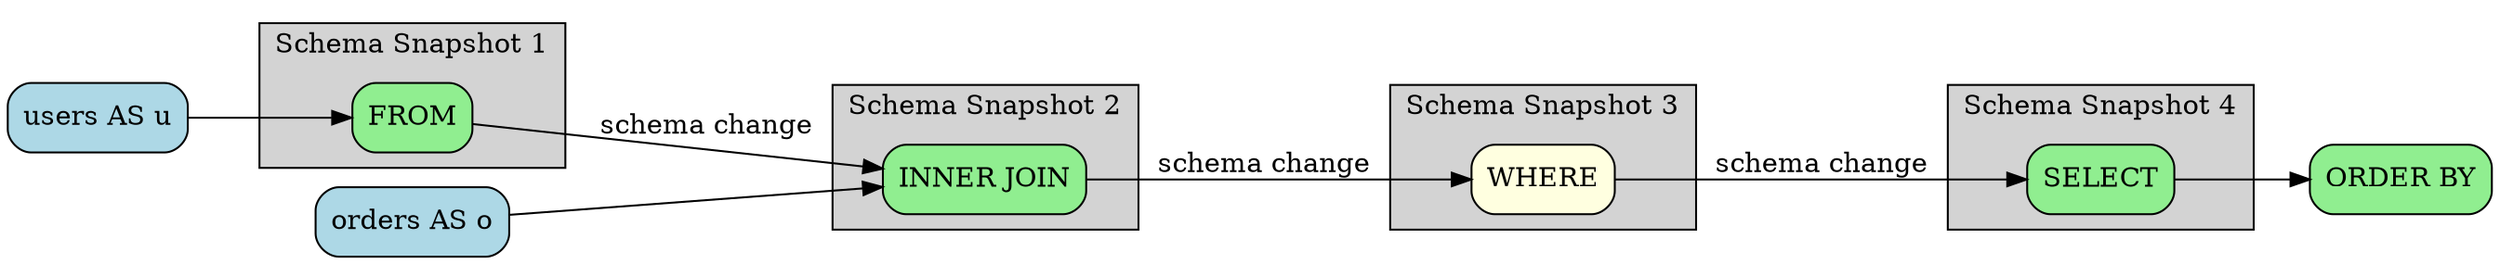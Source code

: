 digraph sqloflow {
  rankdir=LR;
  node [shape=box, style=rounded];

  // Schema view with snapshots
  node_0 [label="users AS u", fillcolor=lightblue, style="filled,rounded"];
  node_2 [label="orders AS o", fillcolor=lightblue, style="filled,rounded"];
  node_6 [label="ORDER BY", fillcolor=lightgreen, style="filled,rounded"];
  subgraph cluster_0 {
    label="Schema Snapshot 1";
    style=filled;
    fillcolor=lightgray;
    // Relations: u
    node_1 [label="FROM", fillcolor=lightgreen, style="filled,rounded"];
  }
  subgraph cluster_1 {
    label="Schema Snapshot 2";
    style=filled;
    fillcolor=lightgray;
    // Relations: u, o
    node_3 [label="INNER JOIN", fillcolor=lightgreen, style="filled,rounded"];
  }
  subgraph cluster_2 {
    label="Schema Snapshot 3";
    style=filled;
    fillcolor=lightgray;
    // Relations: u, o
    node_4 [label="WHERE", fillcolor=lightyellow, style="filled,rounded"];
  }
  subgraph cluster_3 {
    label="Schema Snapshot 4";
    style=filled;
    fillcolor=lightgray;
    // Relations: _result
    node_5 [label="SELECT", fillcolor=lightgreen, style="filled,rounded"];
  }

  // Schema transformation edges
  node_0 -> node_1 [color=black];
  node_1 -> node_3 [color=black, label="schema change"];
  node_2 -> node_3 [color=black];
  node_3 -> node_4 [color=black, label="schema change"];
  node_4 -> node_5 [color=black, label="schema change"];
  node_5 -> node_6 [color=black];
}